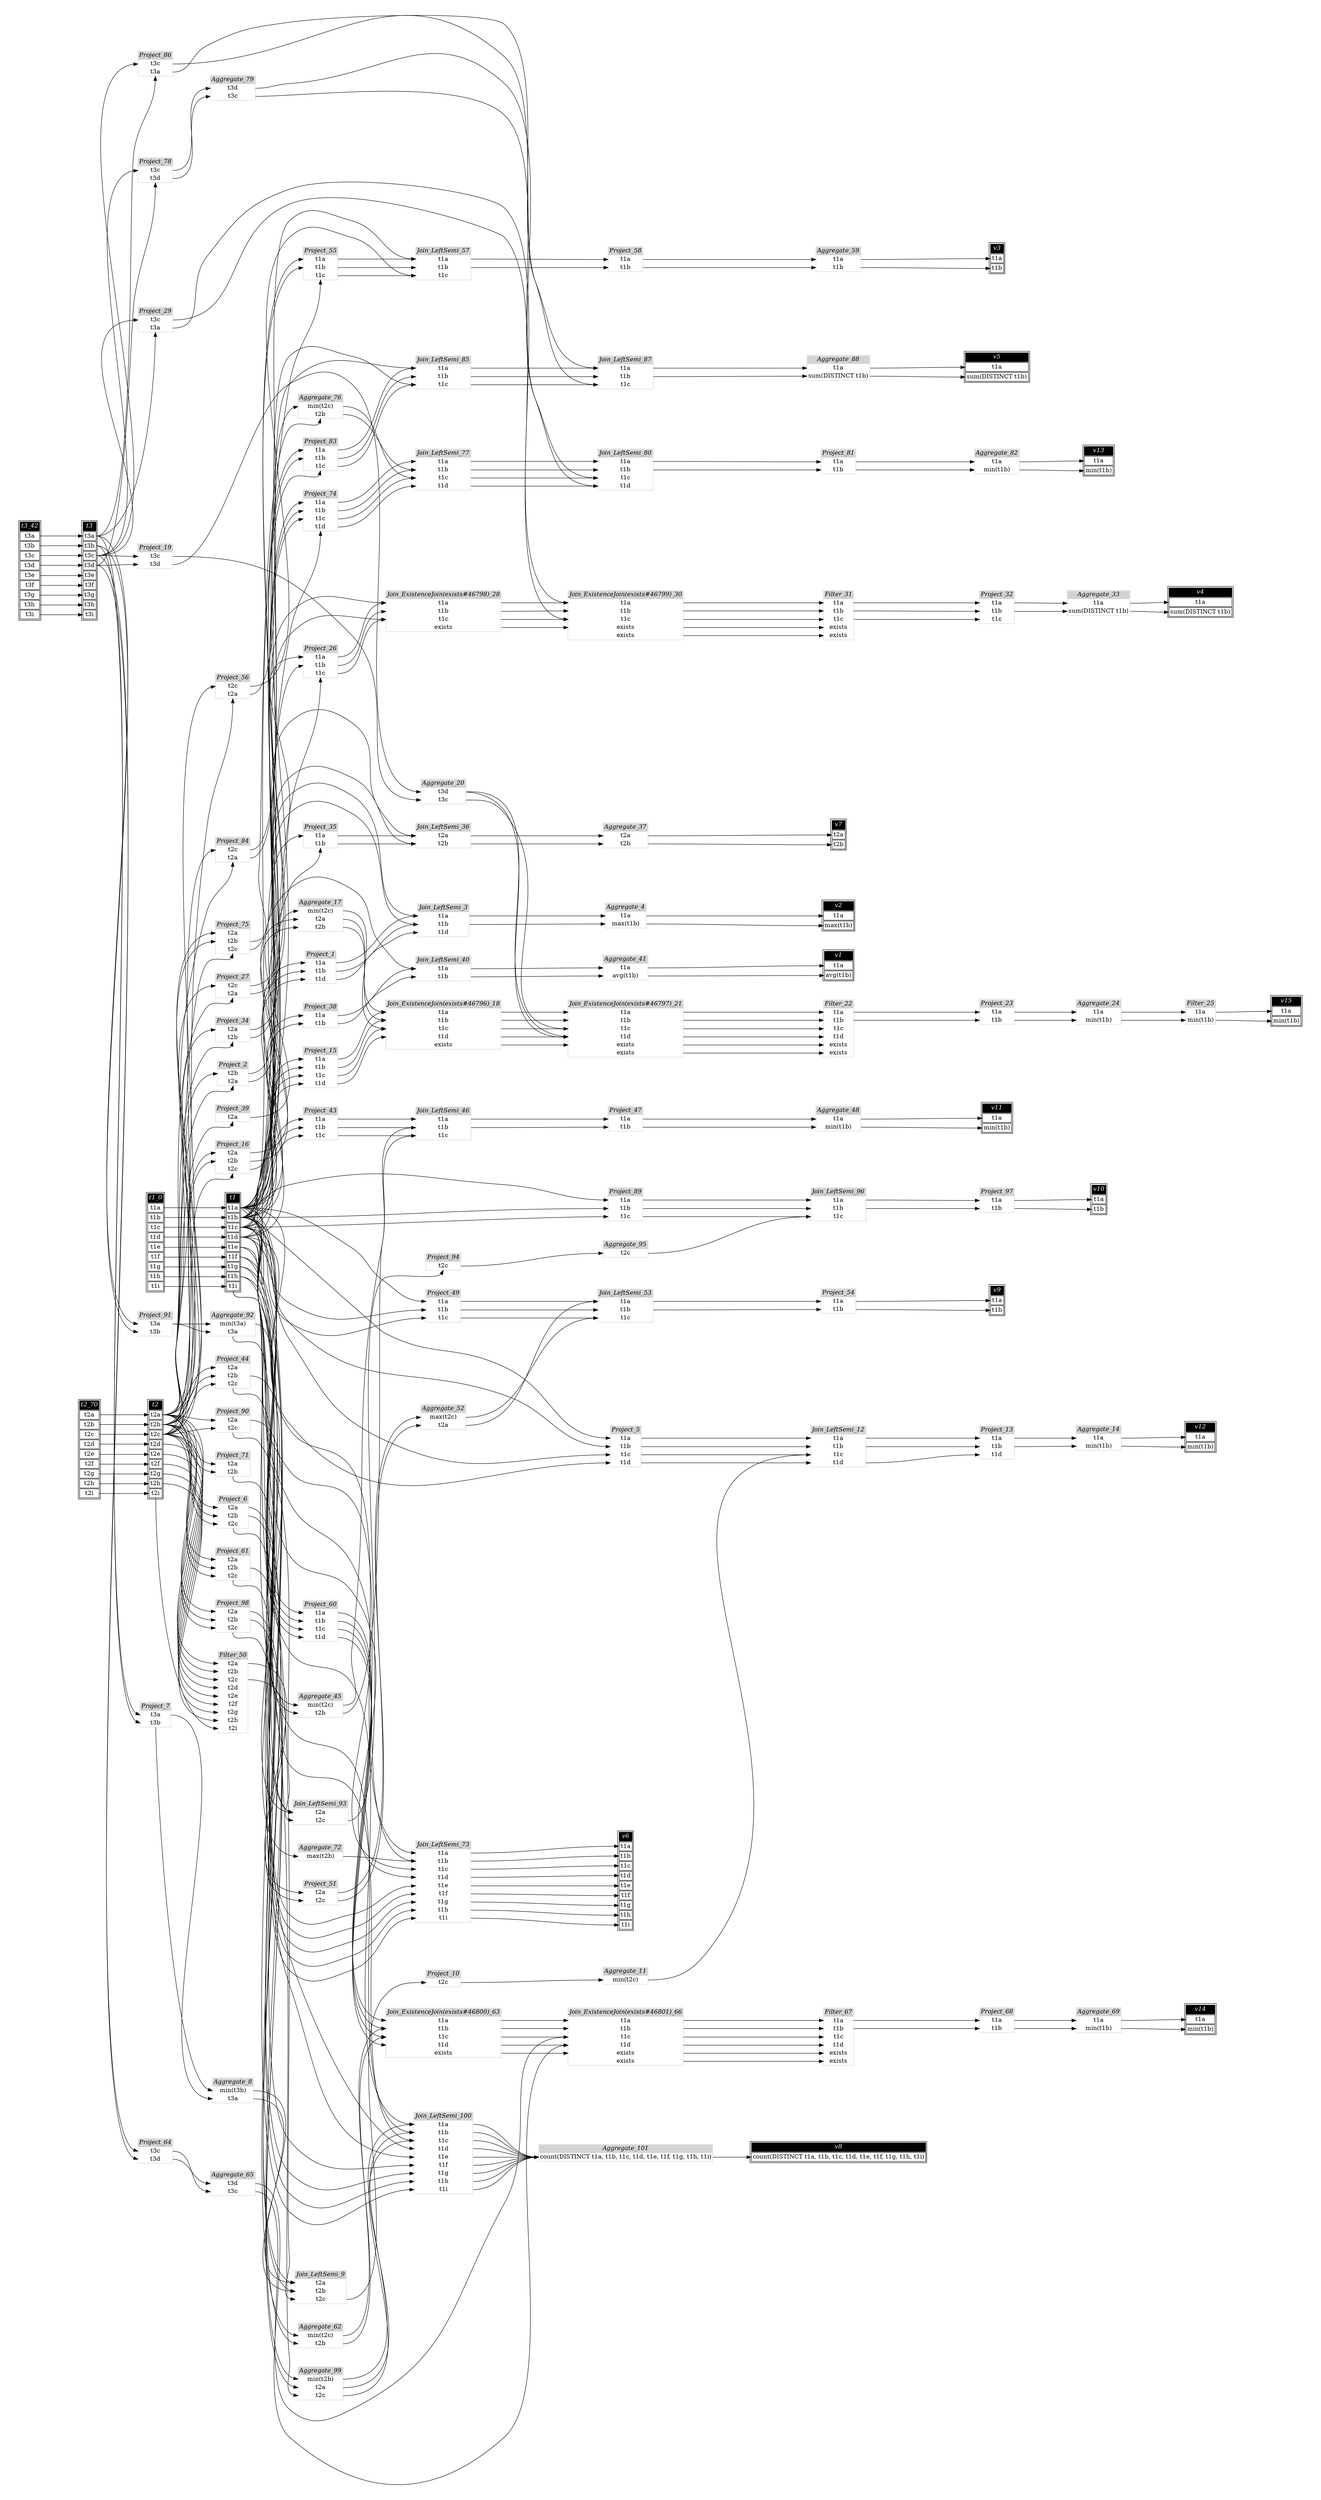 // Automatically generated by SQLFlowTestSuite


digraph {
  graph [pad="0.5" nodesep="0.5" ranksep="1" fontname="Helvetica" rankdir=LR];
  node [shape=plaintext]

  
"Aggregate_101" [label=<
<table color="lightgray" border="1" cellborder="0" cellspacing="0">
  <tr><td bgcolor="lightgray" port="nodeName"><i>Aggregate_101</i></td></tr>
  <tr><td port="0">count(DISTINCT t1a, t1b, t1c, t1d, t1e, t1f, t1g, t1h, t1i)</td></tr>
</table>>];
       

"Aggregate_11" [label=<
<table color="lightgray" border="1" cellborder="0" cellspacing="0">
  <tr><td bgcolor="lightgray" port="nodeName"><i>Aggregate_11</i></td></tr>
  <tr><td port="0">min(t2c)</td></tr>
</table>>];
       

"Aggregate_14" [label=<
<table color="lightgray" border="1" cellborder="0" cellspacing="0">
  <tr><td bgcolor="lightgray" port="nodeName"><i>Aggregate_14</i></td></tr>
  <tr><td port="0">t1a</td></tr>
<tr><td port="1">min(t1b)</td></tr>
</table>>];
       

"Aggregate_17" [label=<
<table color="lightgray" border="1" cellborder="0" cellspacing="0">
  <tr><td bgcolor="lightgray" port="nodeName"><i>Aggregate_17</i></td></tr>
  <tr><td port="0">min(t2c)</td></tr>
<tr><td port="1">t2a</td></tr>
<tr><td port="2">t2b</td></tr>
</table>>];
       

"Aggregate_20" [label=<
<table color="lightgray" border="1" cellborder="0" cellspacing="0">
  <tr><td bgcolor="lightgray" port="nodeName"><i>Aggregate_20</i></td></tr>
  <tr><td port="0">t3d</td></tr>
<tr><td port="1">t3c</td></tr>
</table>>];
       

"Aggregate_24" [label=<
<table color="lightgray" border="1" cellborder="0" cellspacing="0">
  <tr><td bgcolor="lightgray" port="nodeName"><i>Aggregate_24</i></td></tr>
  <tr><td port="0">t1a</td></tr>
<tr><td port="1">min(t1b)</td></tr>
</table>>];
       

"Aggregate_33" [label=<
<table color="lightgray" border="1" cellborder="0" cellspacing="0">
  <tr><td bgcolor="lightgray" port="nodeName"><i>Aggregate_33</i></td></tr>
  <tr><td port="0">t1a</td></tr>
<tr><td port="1">sum(DISTINCT t1b)</td></tr>
</table>>];
       

"Aggregate_37" [label=<
<table color="lightgray" border="1" cellborder="0" cellspacing="0">
  <tr><td bgcolor="lightgray" port="nodeName"><i>Aggregate_37</i></td></tr>
  <tr><td port="0">t2a</td></tr>
<tr><td port="1">t2b</td></tr>
</table>>];
       

"Aggregate_4" [label=<
<table color="lightgray" border="1" cellborder="0" cellspacing="0">
  <tr><td bgcolor="lightgray" port="nodeName"><i>Aggregate_4</i></td></tr>
  <tr><td port="0">t1a</td></tr>
<tr><td port="1">max(t1b)</td></tr>
</table>>];
       

"Aggregate_41" [label=<
<table color="lightgray" border="1" cellborder="0" cellspacing="0">
  <tr><td bgcolor="lightgray" port="nodeName"><i>Aggregate_41</i></td></tr>
  <tr><td port="0">t1a</td></tr>
<tr><td port="1">avg(t1b)</td></tr>
</table>>];
       

"Aggregate_45" [label=<
<table color="lightgray" border="1" cellborder="0" cellspacing="0">
  <tr><td bgcolor="lightgray" port="nodeName"><i>Aggregate_45</i></td></tr>
  <tr><td port="0">min(t2c)</td></tr>
<tr><td port="1">t2b</td></tr>
</table>>];
       

"Aggregate_48" [label=<
<table color="lightgray" border="1" cellborder="0" cellspacing="0">
  <tr><td bgcolor="lightgray" port="nodeName"><i>Aggregate_48</i></td></tr>
  <tr><td port="0">t1a</td></tr>
<tr><td port="1">min(t1b)</td></tr>
</table>>];
       

"Aggregate_52" [label=<
<table color="lightgray" border="1" cellborder="0" cellspacing="0">
  <tr><td bgcolor="lightgray" port="nodeName"><i>Aggregate_52</i></td></tr>
  <tr><td port="0">max(t2c)</td></tr>
<tr><td port="1">t2a</td></tr>
</table>>];
       

"Aggregate_59" [label=<
<table color="lightgray" border="1" cellborder="0" cellspacing="0">
  <tr><td bgcolor="lightgray" port="nodeName"><i>Aggregate_59</i></td></tr>
  <tr><td port="0">t1a</td></tr>
<tr><td port="1">t1b</td></tr>
</table>>];
       

"Aggregate_62" [label=<
<table color="lightgray" border="1" cellborder="0" cellspacing="0">
  <tr><td bgcolor="lightgray" port="nodeName"><i>Aggregate_62</i></td></tr>
  <tr><td port="0">min(t2c)</td></tr>
<tr><td port="1">t2b</td></tr>
</table>>];
       

"Aggregate_65" [label=<
<table color="lightgray" border="1" cellborder="0" cellspacing="0">
  <tr><td bgcolor="lightgray" port="nodeName"><i>Aggregate_65</i></td></tr>
  <tr><td port="0">t3d</td></tr>
<tr><td port="1">t3c</td></tr>
</table>>];
       

"Aggregate_69" [label=<
<table color="lightgray" border="1" cellborder="0" cellspacing="0">
  <tr><td bgcolor="lightgray" port="nodeName"><i>Aggregate_69</i></td></tr>
  <tr><td port="0">t1a</td></tr>
<tr><td port="1">min(t1b)</td></tr>
</table>>];
       

"Aggregate_72" [label=<
<table color="lightgray" border="1" cellborder="0" cellspacing="0">
  <tr><td bgcolor="lightgray" port="nodeName"><i>Aggregate_72</i></td></tr>
  <tr><td port="0">max(t2b)</td></tr>
</table>>];
       

"Aggregate_76" [label=<
<table color="lightgray" border="1" cellborder="0" cellspacing="0">
  <tr><td bgcolor="lightgray" port="nodeName"><i>Aggregate_76</i></td></tr>
  <tr><td port="0">min(t2c)</td></tr>
<tr><td port="1">t2b</td></tr>
</table>>];
       

"Aggregate_79" [label=<
<table color="lightgray" border="1" cellborder="0" cellspacing="0">
  <tr><td bgcolor="lightgray" port="nodeName"><i>Aggregate_79</i></td></tr>
  <tr><td port="0">t3d</td></tr>
<tr><td port="1">t3c</td></tr>
</table>>];
       

"Aggregate_8" [label=<
<table color="lightgray" border="1" cellborder="0" cellspacing="0">
  <tr><td bgcolor="lightgray" port="nodeName"><i>Aggregate_8</i></td></tr>
  <tr><td port="0">min(t3b)</td></tr>
<tr><td port="1">t3a</td></tr>
</table>>];
       

"Aggregate_82" [label=<
<table color="lightgray" border="1" cellborder="0" cellspacing="0">
  <tr><td bgcolor="lightgray" port="nodeName"><i>Aggregate_82</i></td></tr>
  <tr><td port="0">t1a</td></tr>
<tr><td port="1">min(t1b)</td></tr>
</table>>];
       

"Aggregate_88" [label=<
<table color="lightgray" border="1" cellborder="0" cellspacing="0">
  <tr><td bgcolor="lightgray" port="nodeName"><i>Aggregate_88</i></td></tr>
  <tr><td port="0">t1a</td></tr>
<tr><td port="1">sum(DISTINCT t1b)</td></tr>
</table>>];
       

"Aggregate_92" [label=<
<table color="lightgray" border="1" cellborder="0" cellspacing="0">
  <tr><td bgcolor="lightgray" port="nodeName"><i>Aggregate_92</i></td></tr>
  <tr><td port="0">min(t3a)</td></tr>
<tr><td port="1">t3a</td></tr>
</table>>];
       

"Aggregate_95" [label=<
<table color="lightgray" border="1" cellborder="0" cellspacing="0">
  <tr><td bgcolor="lightgray" port="nodeName"><i>Aggregate_95</i></td></tr>
  <tr><td port="0">t2c</td></tr>
</table>>];
       

"Aggregate_99" [label=<
<table color="lightgray" border="1" cellborder="0" cellspacing="0">
  <tr><td bgcolor="lightgray" port="nodeName"><i>Aggregate_99</i></td></tr>
  <tr><td port="0">min(t2b)</td></tr>
<tr><td port="1">t2a</td></tr>
<tr><td port="2">t2c</td></tr>
</table>>];
       

"Filter_22" [label=<
<table color="lightgray" border="1" cellborder="0" cellspacing="0">
  <tr><td bgcolor="lightgray" port="nodeName"><i>Filter_22</i></td></tr>
  <tr><td port="0">t1a</td></tr>
<tr><td port="1">t1b</td></tr>
<tr><td port="2">t1c</td></tr>
<tr><td port="3">t1d</td></tr>
<tr><td port="4">exists</td></tr>
<tr><td port="5">exists</td></tr>
</table>>];
       

"Filter_25" [label=<
<table color="lightgray" border="1" cellborder="0" cellspacing="0">
  <tr><td bgcolor="lightgray" port="nodeName"><i>Filter_25</i></td></tr>
  <tr><td port="0">t1a</td></tr>
<tr><td port="1">min(t1b)</td></tr>
</table>>];
       

"Filter_31" [label=<
<table color="lightgray" border="1" cellborder="0" cellspacing="0">
  <tr><td bgcolor="lightgray" port="nodeName"><i>Filter_31</i></td></tr>
  <tr><td port="0">t1a</td></tr>
<tr><td port="1">t1b</td></tr>
<tr><td port="2">t1c</td></tr>
<tr><td port="3">exists</td></tr>
<tr><td port="4">exists</td></tr>
</table>>];
       

"Filter_50" [label=<
<table color="lightgray" border="1" cellborder="0" cellspacing="0">
  <tr><td bgcolor="lightgray" port="nodeName"><i>Filter_50</i></td></tr>
  <tr><td port="0">t2a</td></tr>
<tr><td port="1">t2b</td></tr>
<tr><td port="2">t2c</td></tr>
<tr><td port="3">t2d</td></tr>
<tr><td port="4">t2e</td></tr>
<tr><td port="5">t2f</td></tr>
<tr><td port="6">t2g</td></tr>
<tr><td port="7">t2h</td></tr>
<tr><td port="8">t2i</td></tr>
</table>>];
       

"Filter_67" [label=<
<table color="lightgray" border="1" cellborder="0" cellspacing="0">
  <tr><td bgcolor="lightgray" port="nodeName"><i>Filter_67</i></td></tr>
  <tr><td port="0">t1a</td></tr>
<tr><td port="1">t1b</td></tr>
<tr><td port="2">t1c</td></tr>
<tr><td port="3">t1d</td></tr>
<tr><td port="4">exists</td></tr>
<tr><td port="5">exists</td></tr>
</table>>];
       

"Join_ExistenceJoin(exists#46796)_18" [label=<
<table color="lightgray" border="1" cellborder="0" cellspacing="0">
  <tr><td bgcolor="lightgray" port="nodeName"><i>Join_ExistenceJoin(exists#46796)_18</i></td></tr>
  <tr><td port="0">t1a</td></tr>
<tr><td port="1">t1b</td></tr>
<tr><td port="2">t1c</td></tr>
<tr><td port="3">t1d</td></tr>
<tr><td port="4">exists</td></tr>
</table>>];
       

"Join_ExistenceJoin(exists#46797)_21" [label=<
<table color="lightgray" border="1" cellborder="0" cellspacing="0">
  <tr><td bgcolor="lightgray" port="nodeName"><i>Join_ExistenceJoin(exists#46797)_21</i></td></tr>
  <tr><td port="0">t1a</td></tr>
<tr><td port="1">t1b</td></tr>
<tr><td port="2">t1c</td></tr>
<tr><td port="3">t1d</td></tr>
<tr><td port="4">exists</td></tr>
<tr><td port="5">exists</td></tr>
</table>>];
       

"Join_ExistenceJoin(exists#46798)_28" [label=<
<table color="lightgray" border="1" cellborder="0" cellspacing="0">
  <tr><td bgcolor="lightgray" port="nodeName"><i>Join_ExistenceJoin(exists#46798)_28</i></td></tr>
  <tr><td port="0">t1a</td></tr>
<tr><td port="1">t1b</td></tr>
<tr><td port="2">t1c</td></tr>
<tr><td port="3">exists</td></tr>
</table>>];
       

"Join_ExistenceJoin(exists#46799)_30" [label=<
<table color="lightgray" border="1" cellborder="0" cellspacing="0">
  <tr><td bgcolor="lightgray" port="nodeName"><i>Join_ExistenceJoin(exists#46799)_30</i></td></tr>
  <tr><td port="0">t1a</td></tr>
<tr><td port="1">t1b</td></tr>
<tr><td port="2">t1c</td></tr>
<tr><td port="3">exists</td></tr>
<tr><td port="4">exists</td></tr>
</table>>];
       

"Join_ExistenceJoin(exists#46800)_63" [label=<
<table color="lightgray" border="1" cellborder="0" cellspacing="0">
  <tr><td bgcolor="lightgray" port="nodeName"><i>Join_ExistenceJoin(exists#46800)_63</i></td></tr>
  <tr><td port="0">t1a</td></tr>
<tr><td port="1">t1b</td></tr>
<tr><td port="2">t1c</td></tr>
<tr><td port="3">t1d</td></tr>
<tr><td port="4">exists</td></tr>
</table>>];
       

"Join_ExistenceJoin(exists#46801)_66" [label=<
<table color="lightgray" border="1" cellborder="0" cellspacing="0">
  <tr><td bgcolor="lightgray" port="nodeName"><i>Join_ExistenceJoin(exists#46801)_66</i></td></tr>
  <tr><td port="0">t1a</td></tr>
<tr><td port="1">t1b</td></tr>
<tr><td port="2">t1c</td></tr>
<tr><td port="3">t1d</td></tr>
<tr><td port="4">exists</td></tr>
<tr><td port="5">exists</td></tr>
</table>>];
       

"Join_LeftSemi_100" [label=<
<table color="lightgray" border="1" cellborder="0" cellspacing="0">
  <tr><td bgcolor="lightgray" port="nodeName"><i>Join_LeftSemi_100</i></td></tr>
  <tr><td port="0">t1a</td></tr>
<tr><td port="1">t1b</td></tr>
<tr><td port="2">t1c</td></tr>
<tr><td port="3">t1d</td></tr>
<tr><td port="4">t1e</td></tr>
<tr><td port="5">t1f</td></tr>
<tr><td port="6">t1g</td></tr>
<tr><td port="7">t1h</td></tr>
<tr><td port="8">t1i</td></tr>
</table>>];
       

"Join_LeftSemi_12" [label=<
<table color="lightgray" border="1" cellborder="0" cellspacing="0">
  <tr><td bgcolor="lightgray" port="nodeName"><i>Join_LeftSemi_12</i></td></tr>
  <tr><td port="0">t1a</td></tr>
<tr><td port="1">t1b</td></tr>
<tr><td port="2">t1c</td></tr>
<tr><td port="3">t1d</td></tr>
</table>>];
       

"Join_LeftSemi_3" [label=<
<table color="lightgray" border="1" cellborder="0" cellspacing="0">
  <tr><td bgcolor="lightgray" port="nodeName"><i>Join_LeftSemi_3</i></td></tr>
  <tr><td port="0">t1a</td></tr>
<tr><td port="1">t1b</td></tr>
<tr><td port="2">t1d</td></tr>
</table>>];
       

"Join_LeftSemi_36" [label=<
<table color="lightgray" border="1" cellborder="0" cellspacing="0">
  <tr><td bgcolor="lightgray" port="nodeName"><i>Join_LeftSemi_36</i></td></tr>
  <tr><td port="0">t2a</td></tr>
<tr><td port="1">t2b</td></tr>
</table>>];
       

"Join_LeftSemi_40" [label=<
<table color="lightgray" border="1" cellborder="0" cellspacing="0">
  <tr><td bgcolor="lightgray" port="nodeName"><i>Join_LeftSemi_40</i></td></tr>
  <tr><td port="0">t1a</td></tr>
<tr><td port="1">t1b</td></tr>
</table>>];
       

"Join_LeftSemi_46" [label=<
<table color="lightgray" border="1" cellborder="0" cellspacing="0">
  <tr><td bgcolor="lightgray" port="nodeName"><i>Join_LeftSemi_46</i></td></tr>
  <tr><td port="0">t1a</td></tr>
<tr><td port="1">t1b</td></tr>
<tr><td port="2">t1c</td></tr>
</table>>];
       

"Join_LeftSemi_53" [label=<
<table color="lightgray" border="1" cellborder="0" cellspacing="0">
  <tr><td bgcolor="lightgray" port="nodeName"><i>Join_LeftSemi_53</i></td></tr>
  <tr><td port="0">t1a</td></tr>
<tr><td port="1">t1b</td></tr>
<tr><td port="2">t1c</td></tr>
</table>>];
       

"Join_LeftSemi_57" [label=<
<table color="lightgray" border="1" cellborder="0" cellspacing="0">
  <tr><td bgcolor="lightgray" port="nodeName"><i>Join_LeftSemi_57</i></td></tr>
  <tr><td port="0">t1a</td></tr>
<tr><td port="1">t1b</td></tr>
<tr><td port="2">t1c</td></tr>
</table>>];
       

"Join_LeftSemi_73" [label=<
<table color="lightgray" border="1" cellborder="0" cellspacing="0">
  <tr><td bgcolor="lightgray" port="nodeName"><i>Join_LeftSemi_73</i></td></tr>
  <tr><td port="0">t1a</td></tr>
<tr><td port="1">t1b</td></tr>
<tr><td port="2">t1c</td></tr>
<tr><td port="3">t1d</td></tr>
<tr><td port="4">t1e</td></tr>
<tr><td port="5">t1f</td></tr>
<tr><td port="6">t1g</td></tr>
<tr><td port="7">t1h</td></tr>
<tr><td port="8">t1i</td></tr>
</table>>];
       

"Join_LeftSemi_77" [label=<
<table color="lightgray" border="1" cellborder="0" cellspacing="0">
  <tr><td bgcolor="lightgray" port="nodeName"><i>Join_LeftSemi_77</i></td></tr>
  <tr><td port="0">t1a</td></tr>
<tr><td port="1">t1b</td></tr>
<tr><td port="2">t1c</td></tr>
<tr><td port="3">t1d</td></tr>
</table>>];
       

"Join_LeftSemi_80" [label=<
<table color="lightgray" border="1" cellborder="0" cellspacing="0">
  <tr><td bgcolor="lightgray" port="nodeName"><i>Join_LeftSemi_80</i></td></tr>
  <tr><td port="0">t1a</td></tr>
<tr><td port="1">t1b</td></tr>
<tr><td port="2">t1c</td></tr>
<tr><td port="3">t1d</td></tr>
</table>>];
       

"Join_LeftSemi_85" [label=<
<table color="lightgray" border="1" cellborder="0" cellspacing="0">
  <tr><td bgcolor="lightgray" port="nodeName"><i>Join_LeftSemi_85</i></td></tr>
  <tr><td port="0">t1a</td></tr>
<tr><td port="1">t1b</td></tr>
<tr><td port="2">t1c</td></tr>
</table>>];
       

"Join_LeftSemi_87" [label=<
<table color="lightgray" border="1" cellborder="0" cellspacing="0">
  <tr><td bgcolor="lightgray" port="nodeName"><i>Join_LeftSemi_87</i></td></tr>
  <tr><td port="0">t1a</td></tr>
<tr><td port="1">t1b</td></tr>
<tr><td port="2">t1c</td></tr>
</table>>];
       

"Join_LeftSemi_9" [label=<
<table color="lightgray" border="1" cellborder="0" cellspacing="0">
  <tr><td bgcolor="lightgray" port="nodeName"><i>Join_LeftSemi_9</i></td></tr>
  <tr><td port="0">t2a</td></tr>
<tr><td port="1">t2b</td></tr>
<tr><td port="2">t2c</td></tr>
</table>>];
       

"Join_LeftSemi_93" [label=<
<table color="lightgray" border="1" cellborder="0" cellspacing="0">
  <tr><td bgcolor="lightgray" port="nodeName"><i>Join_LeftSemi_93</i></td></tr>
  <tr><td port="0">t2a</td></tr>
<tr><td port="1">t2c</td></tr>
</table>>];
       

"Join_LeftSemi_96" [label=<
<table color="lightgray" border="1" cellborder="0" cellspacing="0">
  <tr><td bgcolor="lightgray" port="nodeName"><i>Join_LeftSemi_96</i></td></tr>
  <tr><td port="0">t1a</td></tr>
<tr><td port="1">t1b</td></tr>
<tr><td port="2">t1c</td></tr>
</table>>];
       

"Project_1" [label=<
<table color="lightgray" border="1" cellborder="0" cellspacing="0">
  <tr><td bgcolor="lightgray" port="nodeName"><i>Project_1</i></td></tr>
  <tr><td port="0">t1a</td></tr>
<tr><td port="1">t1b</td></tr>
<tr><td port="2">t1d</td></tr>
</table>>];
       

"Project_10" [label=<
<table color="lightgray" border="1" cellborder="0" cellspacing="0">
  <tr><td bgcolor="lightgray" port="nodeName"><i>Project_10</i></td></tr>
  <tr><td port="0">t2c</td></tr>
</table>>];
       

"Project_13" [label=<
<table color="lightgray" border="1" cellborder="0" cellspacing="0">
  <tr><td bgcolor="lightgray" port="nodeName"><i>Project_13</i></td></tr>
  <tr><td port="0">t1a</td></tr>
<tr><td port="1">t1b</td></tr>
<tr><td port="2">t1d</td></tr>
</table>>];
       

"Project_15" [label=<
<table color="lightgray" border="1" cellborder="0" cellspacing="0">
  <tr><td bgcolor="lightgray" port="nodeName"><i>Project_15</i></td></tr>
  <tr><td port="0">t1a</td></tr>
<tr><td port="1">t1b</td></tr>
<tr><td port="2">t1c</td></tr>
<tr><td port="3">t1d</td></tr>
</table>>];
       

"Project_16" [label=<
<table color="lightgray" border="1" cellborder="0" cellspacing="0">
  <tr><td bgcolor="lightgray" port="nodeName"><i>Project_16</i></td></tr>
  <tr><td port="0">t2a</td></tr>
<tr><td port="1">t2b</td></tr>
<tr><td port="2">t2c</td></tr>
</table>>];
       

"Project_19" [label=<
<table color="lightgray" border="1" cellborder="0" cellspacing="0">
  <tr><td bgcolor="lightgray" port="nodeName"><i>Project_19</i></td></tr>
  <tr><td port="0">t3c</td></tr>
<tr><td port="1">t3d</td></tr>
</table>>];
       

"Project_2" [label=<
<table color="lightgray" border="1" cellborder="0" cellspacing="0">
  <tr><td bgcolor="lightgray" port="nodeName"><i>Project_2</i></td></tr>
  <tr><td port="0">t2b</td></tr>
<tr><td port="1">t2a</td></tr>
</table>>];
       

"Project_23" [label=<
<table color="lightgray" border="1" cellborder="0" cellspacing="0">
  <tr><td bgcolor="lightgray" port="nodeName"><i>Project_23</i></td></tr>
  <tr><td port="0">t1a</td></tr>
<tr><td port="1">t1b</td></tr>
</table>>];
       

"Project_26" [label=<
<table color="lightgray" border="1" cellborder="0" cellspacing="0">
  <tr><td bgcolor="lightgray" port="nodeName"><i>Project_26</i></td></tr>
  <tr><td port="0">t1a</td></tr>
<tr><td port="1">t1b</td></tr>
<tr><td port="2">t1c</td></tr>
</table>>];
       

"Project_27" [label=<
<table color="lightgray" border="1" cellborder="0" cellspacing="0">
  <tr><td bgcolor="lightgray" port="nodeName"><i>Project_27</i></td></tr>
  <tr><td port="0">t2c</td></tr>
<tr><td port="1">t2a</td></tr>
</table>>];
       

"Project_29" [label=<
<table color="lightgray" border="1" cellborder="0" cellspacing="0">
  <tr><td bgcolor="lightgray" port="nodeName"><i>Project_29</i></td></tr>
  <tr><td port="0">t3c</td></tr>
<tr><td port="1">t3a</td></tr>
</table>>];
       

"Project_32" [label=<
<table color="lightgray" border="1" cellborder="0" cellspacing="0">
  <tr><td bgcolor="lightgray" port="nodeName"><i>Project_32</i></td></tr>
  <tr><td port="0">t1a</td></tr>
<tr><td port="1">t1b</td></tr>
<tr><td port="2">t1c</td></tr>
</table>>];
       

"Project_34" [label=<
<table color="lightgray" border="1" cellborder="0" cellspacing="0">
  <tr><td bgcolor="lightgray" port="nodeName"><i>Project_34</i></td></tr>
  <tr><td port="0">t2a</td></tr>
<tr><td port="1">t2b</td></tr>
</table>>];
       

"Project_35" [label=<
<table color="lightgray" border="1" cellborder="0" cellspacing="0">
  <tr><td bgcolor="lightgray" port="nodeName"><i>Project_35</i></td></tr>
  <tr><td port="0">t1a</td></tr>
<tr><td port="1">t1b</td></tr>
</table>>];
       

"Project_38" [label=<
<table color="lightgray" border="1" cellborder="0" cellspacing="0">
  <tr><td bgcolor="lightgray" port="nodeName"><i>Project_38</i></td></tr>
  <tr><td port="0">t1a</td></tr>
<tr><td port="1">t1b</td></tr>
</table>>];
       

"Project_39" [label=<
<table color="lightgray" border="1" cellborder="0" cellspacing="0">
  <tr><td bgcolor="lightgray" port="nodeName"><i>Project_39</i></td></tr>
  <tr><td port="0">t2a</td></tr>
</table>>];
       

"Project_43" [label=<
<table color="lightgray" border="1" cellborder="0" cellspacing="0">
  <tr><td bgcolor="lightgray" port="nodeName"><i>Project_43</i></td></tr>
  <tr><td port="0">t1a</td></tr>
<tr><td port="1">t1b</td></tr>
<tr><td port="2">t1c</td></tr>
</table>>];
       

"Project_44" [label=<
<table color="lightgray" border="1" cellborder="0" cellspacing="0">
  <tr><td bgcolor="lightgray" port="nodeName"><i>Project_44</i></td></tr>
  <tr><td port="0">t2a</td></tr>
<tr><td port="1">t2b</td></tr>
<tr><td port="2">t2c</td></tr>
</table>>];
       

"Project_47" [label=<
<table color="lightgray" border="1" cellborder="0" cellspacing="0">
  <tr><td bgcolor="lightgray" port="nodeName"><i>Project_47</i></td></tr>
  <tr><td port="0">t1a</td></tr>
<tr><td port="1">t1b</td></tr>
</table>>];
       

"Project_49" [label=<
<table color="lightgray" border="1" cellborder="0" cellspacing="0">
  <tr><td bgcolor="lightgray" port="nodeName"><i>Project_49</i></td></tr>
  <tr><td port="0">t1a</td></tr>
<tr><td port="1">t1b</td></tr>
<tr><td port="2">t1c</td></tr>
</table>>];
       

"Project_5" [label=<
<table color="lightgray" border="1" cellborder="0" cellspacing="0">
  <tr><td bgcolor="lightgray" port="nodeName"><i>Project_5</i></td></tr>
  <tr><td port="0">t1a</td></tr>
<tr><td port="1">t1b</td></tr>
<tr><td port="2">t1c</td></tr>
<tr><td port="3">t1d</td></tr>
</table>>];
       

"Project_51" [label=<
<table color="lightgray" border="1" cellborder="0" cellspacing="0">
  <tr><td bgcolor="lightgray" port="nodeName"><i>Project_51</i></td></tr>
  <tr><td port="0">t2a</td></tr>
<tr><td port="1">t2c</td></tr>
</table>>];
       

"Project_54" [label=<
<table color="lightgray" border="1" cellborder="0" cellspacing="0">
  <tr><td bgcolor="lightgray" port="nodeName"><i>Project_54</i></td></tr>
  <tr><td port="0">t1a</td></tr>
<tr><td port="1">t1b</td></tr>
</table>>];
       

"Project_55" [label=<
<table color="lightgray" border="1" cellborder="0" cellspacing="0">
  <tr><td bgcolor="lightgray" port="nodeName"><i>Project_55</i></td></tr>
  <tr><td port="0">t1a</td></tr>
<tr><td port="1">t1b</td></tr>
<tr><td port="2">t1c</td></tr>
</table>>];
       

"Project_56" [label=<
<table color="lightgray" border="1" cellborder="0" cellspacing="0">
  <tr><td bgcolor="lightgray" port="nodeName"><i>Project_56</i></td></tr>
  <tr><td port="0">t2c</td></tr>
<tr><td port="1">t2a</td></tr>
</table>>];
       

"Project_58" [label=<
<table color="lightgray" border="1" cellborder="0" cellspacing="0">
  <tr><td bgcolor="lightgray" port="nodeName"><i>Project_58</i></td></tr>
  <tr><td port="0">t1a</td></tr>
<tr><td port="1">t1b</td></tr>
</table>>];
       

"Project_6" [label=<
<table color="lightgray" border="1" cellborder="0" cellspacing="0">
  <tr><td bgcolor="lightgray" port="nodeName"><i>Project_6</i></td></tr>
  <tr><td port="0">t2a</td></tr>
<tr><td port="1">t2b</td></tr>
<tr><td port="2">t2c</td></tr>
</table>>];
       

"Project_60" [label=<
<table color="lightgray" border="1" cellborder="0" cellspacing="0">
  <tr><td bgcolor="lightgray" port="nodeName"><i>Project_60</i></td></tr>
  <tr><td port="0">t1a</td></tr>
<tr><td port="1">t1b</td></tr>
<tr><td port="2">t1c</td></tr>
<tr><td port="3">t1d</td></tr>
</table>>];
       

"Project_61" [label=<
<table color="lightgray" border="1" cellborder="0" cellspacing="0">
  <tr><td bgcolor="lightgray" port="nodeName"><i>Project_61</i></td></tr>
  <tr><td port="0">t2a</td></tr>
<tr><td port="1">t2b</td></tr>
<tr><td port="2">t2c</td></tr>
</table>>];
       

"Project_64" [label=<
<table color="lightgray" border="1" cellborder="0" cellspacing="0">
  <tr><td bgcolor="lightgray" port="nodeName"><i>Project_64</i></td></tr>
  <tr><td port="0">t3c</td></tr>
<tr><td port="1">t3d</td></tr>
</table>>];
       

"Project_68" [label=<
<table color="lightgray" border="1" cellborder="0" cellspacing="0">
  <tr><td bgcolor="lightgray" port="nodeName"><i>Project_68</i></td></tr>
  <tr><td port="0">t1a</td></tr>
<tr><td port="1">t1b</td></tr>
</table>>];
       

"Project_7" [label=<
<table color="lightgray" border="1" cellborder="0" cellspacing="0">
  <tr><td bgcolor="lightgray" port="nodeName"><i>Project_7</i></td></tr>
  <tr><td port="0">t3a</td></tr>
<tr><td port="1">t3b</td></tr>
</table>>];
       

"Project_71" [label=<
<table color="lightgray" border="1" cellborder="0" cellspacing="0">
  <tr><td bgcolor="lightgray" port="nodeName"><i>Project_71</i></td></tr>
  <tr><td port="0">t2a</td></tr>
<tr><td port="1">t2b</td></tr>
</table>>];
       

"Project_74" [label=<
<table color="lightgray" border="1" cellborder="0" cellspacing="0">
  <tr><td bgcolor="lightgray" port="nodeName"><i>Project_74</i></td></tr>
  <tr><td port="0">t1a</td></tr>
<tr><td port="1">t1b</td></tr>
<tr><td port="2">t1c</td></tr>
<tr><td port="3">t1d</td></tr>
</table>>];
       

"Project_75" [label=<
<table color="lightgray" border="1" cellborder="0" cellspacing="0">
  <tr><td bgcolor="lightgray" port="nodeName"><i>Project_75</i></td></tr>
  <tr><td port="0">t2a</td></tr>
<tr><td port="1">t2b</td></tr>
<tr><td port="2">t2c</td></tr>
</table>>];
       

"Project_78" [label=<
<table color="lightgray" border="1" cellborder="0" cellspacing="0">
  <tr><td bgcolor="lightgray" port="nodeName"><i>Project_78</i></td></tr>
  <tr><td port="0">t3c</td></tr>
<tr><td port="1">t3d</td></tr>
</table>>];
       

"Project_81" [label=<
<table color="lightgray" border="1" cellborder="0" cellspacing="0">
  <tr><td bgcolor="lightgray" port="nodeName"><i>Project_81</i></td></tr>
  <tr><td port="0">t1a</td></tr>
<tr><td port="1">t1b</td></tr>
</table>>];
       

"Project_83" [label=<
<table color="lightgray" border="1" cellborder="0" cellspacing="0">
  <tr><td bgcolor="lightgray" port="nodeName"><i>Project_83</i></td></tr>
  <tr><td port="0">t1a</td></tr>
<tr><td port="1">t1b</td></tr>
<tr><td port="2">t1c</td></tr>
</table>>];
       

"Project_84" [label=<
<table color="lightgray" border="1" cellborder="0" cellspacing="0">
  <tr><td bgcolor="lightgray" port="nodeName"><i>Project_84</i></td></tr>
  <tr><td port="0">t2c</td></tr>
<tr><td port="1">t2a</td></tr>
</table>>];
       

"Project_86" [label=<
<table color="lightgray" border="1" cellborder="0" cellspacing="0">
  <tr><td bgcolor="lightgray" port="nodeName"><i>Project_86</i></td></tr>
  <tr><td port="0">t3c</td></tr>
<tr><td port="1">t3a</td></tr>
</table>>];
       

"Project_89" [label=<
<table color="lightgray" border="1" cellborder="0" cellspacing="0">
  <tr><td bgcolor="lightgray" port="nodeName"><i>Project_89</i></td></tr>
  <tr><td port="0">t1a</td></tr>
<tr><td port="1">t1b</td></tr>
<tr><td port="2">t1c</td></tr>
</table>>];
       

"Project_90" [label=<
<table color="lightgray" border="1" cellborder="0" cellspacing="0">
  <tr><td bgcolor="lightgray" port="nodeName"><i>Project_90</i></td></tr>
  <tr><td port="0">t2a</td></tr>
<tr><td port="1">t2c</td></tr>
</table>>];
       

"Project_91" [label=<
<table color="lightgray" border="1" cellborder="0" cellspacing="0">
  <tr><td bgcolor="lightgray" port="nodeName"><i>Project_91</i></td></tr>
  <tr><td port="0">t3a</td></tr>
<tr><td port="1">t3b</td></tr>
</table>>];
       

"Project_94" [label=<
<table color="lightgray" border="1" cellborder="0" cellspacing="0">
  <tr><td bgcolor="lightgray" port="nodeName"><i>Project_94</i></td></tr>
  <tr><td port="0">t2c</td></tr>
</table>>];
       

"Project_97" [label=<
<table color="lightgray" border="1" cellborder="0" cellspacing="0">
  <tr><td bgcolor="lightgray" port="nodeName"><i>Project_97</i></td></tr>
  <tr><td port="0">t1a</td></tr>
<tr><td port="1">t1b</td></tr>
</table>>];
       

"Project_98" [label=<
<table color="lightgray" border="1" cellborder="0" cellspacing="0">
  <tr><td bgcolor="lightgray" port="nodeName"><i>Project_98</i></td></tr>
  <tr><td port="0">t2a</td></tr>
<tr><td port="1">t2b</td></tr>
<tr><td port="2">t2c</td></tr>
</table>>];
       

"t1" [color="black" label=<
<table>
  <tr><td bgcolor="black" port="nodeName"><i><font color="white">t1</font></i></td></tr>
  <tr><td port="0">t1a</td></tr>
<tr><td port="1">t1b</td></tr>
<tr><td port="2">t1c</td></tr>
<tr><td port="3">t1d</td></tr>
<tr><td port="4">t1e</td></tr>
<tr><td port="5">t1f</td></tr>
<tr><td port="6">t1g</td></tr>
<tr><td port="7">t1h</td></tr>
<tr><td port="8">t1i</td></tr>
</table>>];
       

"t1_0" [color="black" label=<
<table>
  <tr><td bgcolor="black" port="nodeName"><i><font color="white">t1_0</font></i></td></tr>
  <tr><td port="0">t1a</td></tr>
<tr><td port="1">t1b</td></tr>
<tr><td port="2">t1c</td></tr>
<tr><td port="3">t1d</td></tr>
<tr><td port="4">t1e</td></tr>
<tr><td port="5">t1f</td></tr>
<tr><td port="6">t1g</td></tr>
<tr><td port="7">t1h</td></tr>
<tr><td port="8">t1i</td></tr>
</table>>];
       

"t2" [color="black" label=<
<table>
  <tr><td bgcolor="black" port="nodeName"><i><font color="white">t2</font></i></td></tr>
  <tr><td port="0">t2a</td></tr>
<tr><td port="1">t2b</td></tr>
<tr><td port="2">t2c</td></tr>
<tr><td port="3">t2d</td></tr>
<tr><td port="4">t2e</td></tr>
<tr><td port="5">t2f</td></tr>
<tr><td port="6">t2g</td></tr>
<tr><td port="7">t2h</td></tr>
<tr><td port="8">t2i</td></tr>
</table>>];
       

"t2_70" [color="black" label=<
<table>
  <tr><td bgcolor="black" port="nodeName"><i><font color="white">t2_70</font></i></td></tr>
  <tr><td port="0">t2a</td></tr>
<tr><td port="1">t2b</td></tr>
<tr><td port="2">t2c</td></tr>
<tr><td port="3">t2d</td></tr>
<tr><td port="4">t2e</td></tr>
<tr><td port="5">t2f</td></tr>
<tr><td port="6">t2g</td></tr>
<tr><td port="7">t2h</td></tr>
<tr><td port="8">t2i</td></tr>
</table>>];
       

"t3" [color="black" label=<
<table>
  <tr><td bgcolor="black" port="nodeName"><i><font color="white">t3</font></i></td></tr>
  <tr><td port="0">t3a</td></tr>
<tr><td port="1">t3b</td></tr>
<tr><td port="2">t3c</td></tr>
<tr><td port="3">t3d</td></tr>
<tr><td port="4">t3e</td></tr>
<tr><td port="5">t3f</td></tr>
<tr><td port="6">t3g</td></tr>
<tr><td port="7">t3h</td></tr>
<tr><td port="8">t3i</td></tr>
</table>>];
       

"t3_42" [color="black" label=<
<table>
  <tr><td bgcolor="black" port="nodeName"><i><font color="white">t3_42</font></i></td></tr>
  <tr><td port="0">t3a</td></tr>
<tr><td port="1">t3b</td></tr>
<tr><td port="2">t3c</td></tr>
<tr><td port="3">t3d</td></tr>
<tr><td port="4">t3e</td></tr>
<tr><td port="5">t3f</td></tr>
<tr><td port="6">t3g</td></tr>
<tr><td port="7">t3h</td></tr>
<tr><td port="8">t3i</td></tr>
</table>>];
       

"v1" [color="black" label=<
<table>
  <tr><td bgcolor="black" port="nodeName"><i><font color="white">v1</font></i></td></tr>
  <tr><td port="0">t1a</td></tr>
<tr><td port="1">avg(t1b)</td></tr>
</table>>];
       

"v10" [color="black" label=<
<table>
  <tr><td bgcolor="black" port="nodeName"><i><font color="white">v10</font></i></td></tr>
  <tr><td port="0">t1a</td></tr>
<tr><td port="1">t1b</td></tr>
</table>>];
       

"v11" [color="black" label=<
<table>
  <tr><td bgcolor="black" port="nodeName"><i><font color="white">v11</font></i></td></tr>
  <tr><td port="0">t1a</td></tr>
<tr><td port="1">min(t1b)</td></tr>
</table>>];
       

"v12" [color="black" label=<
<table>
  <tr><td bgcolor="black" port="nodeName"><i><font color="white">v12</font></i></td></tr>
  <tr><td port="0">t1a</td></tr>
<tr><td port="1">min(t1b)</td></tr>
</table>>];
       

"v13" [color="black" label=<
<table>
  <tr><td bgcolor="black" port="nodeName"><i><font color="white">v13</font></i></td></tr>
  <tr><td port="0">t1a</td></tr>
<tr><td port="1">min(t1b)</td></tr>
</table>>];
       

"v14" [color="black" label=<
<table>
  <tr><td bgcolor="black" port="nodeName"><i><font color="white">v14</font></i></td></tr>
  <tr><td port="0">t1a</td></tr>
<tr><td port="1">min(t1b)</td></tr>
</table>>];
       

"v15" [color="black" label=<
<table>
  <tr><td bgcolor="black" port="nodeName"><i><font color="white">v15</font></i></td></tr>
  <tr><td port="0">t1a</td></tr>
<tr><td port="1">min(t1b)</td></tr>
</table>>];
       

"v2" [color="black" label=<
<table>
  <tr><td bgcolor="black" port="nodeName"><i><font color="white">v2</font></i></td></tr>
  <tr><td port="0">t1a</td></tr>
<tr><td port="1">max(t1b)</td></tr>
</table>>];
       

"v3" [color="black" label=<
<table>
  <tr><td bgcolor="black" port="nodeName"><i><font color="white">v3</font></i></td></tr>
  <tr><td port="0">t1a</td></tr>
<tr><td port="1">t1b</td></tr>
</table>>];
       

"v4" [color="black" label=<
<table>
  <tr><td bgcolor="black" port="nodeName"><i><font color="white">v4</font></i></td></tr>
  <tr><td port="0">t1a</td></tr>
<tr><td port="1">sum(DISTINCT t1b)</td></tr>
</table>>];
       

"v5" [color="black" label=<
<table>
  <tr><td bgcolor="black" port="nodeName"><i><font color="white">v5</font></i></td></tr>
  <tr><td port="0">t1a</td></tr>
<tr><td port="1">sum(DISTINCT t1b)</td></tr>
</table>>];
       

"v6" [color="black" label=<
<table>
  <tr><td bgcolor="black" port="nodeName"><i><font color="white">v6</font></i></td></tr>
  <tr><td port="0">t1a</td></tr>
<tr><td port="1">t1b</td></tr>
<tr><td port="2">t1c</td></tr>
<tr><td port="3">t1d</td></tr>
<tr><td port="4">t1e</td></tr>
<tr><td port="5">t1f</td></tr>
<tr><td port="6">t1g</td></tr>
<tr><td port="7">t1h</td></tr>
<tr><td port="8">t1i</td></tr>
</table>>];
       

"v7" [color="black" label=<
<table>
  <tr><td bgcolor="black" port="nodeName"><i><font color="white">v7</font></i></td></tr>
  <tr><td port="0">t2a</td></tr>
<tr><td port="1">t2b</td></tr>
</table>>];
       

"v8" [color="black" label=<
<table>
  <tr><td bgcolor="black" port="nodeName"><i><font color="white">v8</font></i></td></tr>
  <tr><td port="0">count(DISTINCT t1a, t1b, t1c, t1d, t1e, t1f, t1g, t1h, t1i)</td></tr>
</table>>];
       

"v9" [color="black" label=<
<table>
  <tr><td bgcolor="black" port="nodeName"><i><font color="white">v9</font></i></td></tr>
  <tr><td port="0">t1a</td></tr>
<tr><td port="1">t1b</td></tr>
</table>>];
       
  "Aggregate_101":0 -> "v8":0;
"Aggregate_11":0 -> "Join_LeftSemi_12":2;
"Aggregate_14":0 -> "v12":0;
"Aggregate_14":1 -> "v12":1;
"Aggregate_17":0 -> "Join_ExistenceJoin(exists#46796)_18":2;
"Aggregate_17":1 -> "Join_ExistenceJoin(exists#46796)_18":0;
"Aggregate_17":2 -> "Join_ExistenceJoin(exists#46796)_18":1;
"Aggregate_20":0 -> "Join_ExistenceJoin(exists#46797)_21":3;
"Aggregate_20":0 -> "Join_ExistenceJoin(exists#46797)_21":3;
"Aggregate_20":1 -> "Join_ExistenceJoin(exists#46797)_21":2;
"Aggregate_24":0 -> "Filter_25":0;
"Aggregate_24":1 -> "Filter_25":1;
"Aggregate_33":0 -> "v4":0;
"Aggregate_33":1 -> "v4":1;
"Aggregate_37":0 -> "v7":0;
"Aggregate_37":1 -> "v7":1;
"Aggregate_4":0 -> "v2":0;
"Aggregate_4":1 -> "v2":1;
"Aggregate_41":0 -> "v1":0;
"Aggregate_41":1 -> "v1":1;
"Aggregate_45":0 -> "Join_LeftSemi_46":2;
"Aggregate_45":1 -> "Join_LeftSemi_46":1;
"Aggregate_48":0 -> "v11":0;
"Aggregate_48":1 -> "v11":1;
"Aggregate_52":0 -> "Join_LeftSemi_53":2;
"Aggregate_52":1 -> "Join_LeftSemi_53":0;
"Aggregate_59":0 -> "v3":0;
"Aggregate_59":1 -> "v3":1;
"Aggregate_62":0 -> "Join_ExistenceJoin(exists#46800)_63":2;
"Aggregate_62":1 -> "Join_ExistenceJoin(exists#46800)_63":1;
"Aggregate_65":0 -> "Join_ExistenceJoin(exists#46801)_66":3;
"Aggregate_65":1 -> "Join_ExistenceJoin(exists#46801)_66":2;
"Aggregate_69":0 -> "v14":0;
"Aggregate_69":1 -> "v14":1;
"Aggregate_72":0 -> "Join_LeftSemi_73":1;
"Aggregate_76":0 -> "Join_LeftSemi_77":2;
"Aggregate_76":1 -> "Join_LeftSemi_77":1;
"Aggregate_79":0 -> "Join_LeftSemi_80":3;
"Aggregate_79":1 -> "Join_LeftSemi_80":2;
"Aggregate_8":0 -> "Join_LeftSemi_9":1;
"Aggregate_8":1 -> "Join_LeftSemi_9":0;
"Aggregate_82":0 -> "v13":0;
"Aggregate_82":1 -> "v13":1;
"Aggregate_88":0 -> "v5":0;
"Aggregate_88":1 -> "v5":1;
"Aggregate_92":0 -> "Join_LeftSemi_93":0;
"Aggregate_92":1 -> "Join_LeftSemi_93":0;
"Aggregate_95":0 -> "Join_LeftSemi_96":2;
"Aggregate_99":0 -> "Join_LeftSemi_100":1;
"Aggregate_99":1 -> "Join_LeftSemi_100":0;
"Aggregate_99":2 -> "Join_LeftSemi_100":2;
"Filter_22":0 -> "Project_23":0;
"Filter_22":1 -> "Project_23":1;
"Filter_25":0 -> "v15":0;
"Filter_25":1 -> "v15":1;
"Filter_31":0 -> "Project_32":0;
"Filter_31":1 -> "Project_32":1;
"Filter_31":2 -> "Project_32":2;
"Filter_50":0 -> "Project_51":0;
"Filter_50":2 -> "Project_51":1;
"Filter_67":0 -> "Project_68":0;
"Filter_67":1 -> "Project_68":1;
"Join_ExistenceJoin(exists#46796)_18":0 -> "Join_ExistenceJoin(exists#46797)_21":0;
"Join_ExistenceJoin(exists#46796)_18":1 -> "Join_ExistenceJoin(exists#46797)_21":1;
"Join_ExistenceJoin(exists#46796)_18":2 -> "Join_ExistenceJoin(exists#46797)_21":2;
"Join_ExistenceJoin(exists#46796)_18":3 -> "Join_ExistenceJoin(exists#46797)_21":3;
"Join_ExistenceJoin(exists#46796)_18":4 -> "Join_ExistenceJoin(exists#46797)_21":4;
"Join_ExistenceJoin(exists#46797)_21":0 -> "Filter_22":0;
"Join_ExistenceJoin(exists#46797)_21":1 -> "Filter_22":1;
"Join_ExistenceJoin(exists#46797)_21":2 -> "Filter_22":2;
"Join_ExistenceJoin(exists#46797)_21":3 -> "Filter_22":3;
"Join_ExistenceJoin(exists#46797)_21":4 -> "Filter_22":4;
"Join_ExistenceJoin(exists#46797)_21":5 -> "Filter_22":5;
"Join_ExistenceJoin(exists#46798)_28":0 -> "Join_ExistenceJoin(exists#46799)_30":0;
"Join_ExistenceJoin(exists#46798)_28":1 -> "Join_ExistenceJoin(exists#46799)_30":1;
"Join_ExistenceJoin(exists#46798)_28":2 -> "Join_ExistenceJoin(exists#46799)_30":2;
"Join_ExistenceJoin(exists#46798)_28":3 -> "Join_ExistenceJoin(exists#46799)_30":3;
"Join_ExistenceJoin(exists#46799)_30":0 -> "Filter_31":0;
"Join_ExistenceJoin(exists#46799)_30":1 -> "Filter_31":1;
"Join_ExistenceJoin(exists#46799)_30":2 -> "Filter_31":2;
"Join_ExistenceJoin(exists#46799)_30":3 -> "Filter_31":3;
"Join_ExistenceJoin(exists#46799)_30":4 -> "Filter_31":4;
"Join_ExistenceJoin(exists#46800)_63":0 -> "Join_ExistenceJoin(exists#46801)_66":0;
"Join_ExistenceJoin(exists#46800)_63":1 -> "Join_ExistenceJoin(exists#46801)_66":1;
"Join_ExistenceJoin(exists#46800)_63":2 -> "Join_ExistenceJoin(exists#46801)_66":2;
"Join_ExistenceJoin(exists#46800)_63":3 -> "Join_ExistenceJoin(exists#46801)_66":3;
"Join_ExistenceJoin(exists#46800)_63":4 -> "Join_ExistenceJoin(exists#46801)_66":4;
"Join_ExistenceJoin(exists#46801)_66":0 -> "Filter_67":0;
"Join_ExistenceJoin(exists#46801)_66":1 -> "Filter_67":1;
"Join_ExistenceJoin(exists#46801)_66":2 -> "Filter_67":2;
"Join_ExistenceJoin(exists#46801)_66":3 -> "Filter_67":3;
"Join_ExistenceJoin(exists#46801)_66":4 -> "Filter_67":4;
"Join_ExistenceJoin(exists#46801)_66":5 -> "Filter_67":5;
"Join_LeftSemi_100":0 -> "Aggregate_101":0;
"Join_LeftSemi_100":1 -> "Aggregate_101":0;
"Join_LeftSemi_100":2 -> "Aggregate_101":0;
"Join_LeftSemi_100":3 -> "Aggregate_101":0;
"Join_LeftSemi_100":4 -> "Aggregate_101":0;
"Join_LeftSemi_100":5 -> "Aggregate_101":0;
"Join_LeftSemi_100":6 -> "Aggregate_101":0;
"Join_LeftSemi_100":7 -> "Aggregate_101":0;
"Join_LeftSemi_100":8 -> "Aggregate_101":0;
"Join_LeftSemi_12":0 -> "Project_13":0;
"Join_LeftSemi_12":1 -> "Project_13":1;
"Join_LeftSemi_12":3 -> "Project_13":2;
"Join_LeftSemi_3":0 -> "Aggregate_4":0;
"Join_LeftSemi_3":1 -> "Aggregate_4":1;
"Join_LeftSemi_36":0 -> "Aggregate_37":0;
"Join_LeftSemi_36":1 -> "Aggregate_37":1;
"Join_LeftSemi_40":0 -> "Aggregate_41":0;
"Join_LeftSemi_40":1 -> "Aggregate_41":1;
"Join_LeftSemi_46":0 -> "Project_47":0;
"Join_LeftSemi_46":1 -> "Project_47":1;
"Join_LeftSemi_53":0 -> "Project_54":0;
"Join_LeftSemi_53":1 -> "Project_54":1;
"Join_LeftSemi_57":0 -> "Project_58":0;
"Join_LeftSemi_57":1 -> "Project_58":1;
"Join_LeftSemi_73":0 -> "v6":0;
"Join_LeftSemi_73":1 -> "v6":1;
"Join_LeftSemi_73":2 -> "v6":2;
"Join_LeftSemi_73":3 -> "v6":3;
"Join_LeftSemi_73":4 -> "v6":4;
"Join_LeftSemi_73":5 -> "v6":5;
"Join_LeftSemi_73":6 -> "v6":6;
"Join_LeftSemi_73":7 -> "v6":7;
"Join_LeftSemi_73":8 -> "v6":8;
"Join_LeftSemi_77":0 -> "Join_LeftSemi_80":0;
"Join_LeftSemi_77":1 -> "Join_LeftSemi_80":1;
"Join_LeftSemi_77":2 -> "Join_LeftSemi_80":2;
"Join_LeftSemi_77":3 -> "Join_LeftSemi_80":3;
"Join_LeftSemi_80":0 -> "Project_81":0;
"Join_LeftSemi_80":1 -> "Project_81":1;
"Join_LeftSemi_85":0 -> "Join_LeftSemi_87":0;
"Join_LeftSemi_85":1 -> "Join_LeftSemi_87":1;
"Join_LeftSemi_85":2 -> "Join_LeftSemi_87":2;
"Join_LeftSemi_87":0 -> "Aggregate_88":0;
"Join_LeftSemi_87":1 -> "Aggregate_88":1;
"Join_LeftSemi_9":2 -> "Project_10":0;
"Join_LeftSemi_93":1 -> "Project_94":0;
"Join_LeftSemi_96":0 -> "Project_97":0;
"Join_LeftSemi_96":1 -> "Project_97":1;
"Project_1":0 -> "Join_LeftSemi_3":0;
"Project_1":1 -> "Join_LeftSemi_3":1;
"Project_1":2 -> "Join_LeftSemi_3":2;
"Project_10":0 -> "Aggregate_11":0;
"Project_13":0 -> "Aggregate_14":0;
"Project_13":1 -> "Aggregate_14":1;
"Project_15":0 -> "Join_ExistenceJoin(exists#46796)_18":0;
"Project_15":1 -> "Join_ExistenceJoin(exists#46796)_18":1;
"Project_15":2 -> "Join_ExistenceJoin(exists#46796)_18":2;
"Project_15":3 -> "Join_ExistenceJoin(exists#46796)_18":3;
"Project_16":0 -> "Aggregate_17":1;
"Project_16":1 -> "Aggregate_17":2;
"Project_16":2 -> "Aggregate_17":0;
"Project_19":0 -> "Aggregate_20":1;
"Project_19":1 -> "Aggregate_20":0;
"Project_2":0 -> "Join_LeftSemi_3":1;
"Project_2":1 -> "Join_LeftSemi_3":0;
"Project_23":0 -> "Aggregate_24":0;
"Project_23":1 -> "Aggregate_24":1;
"Project_26":0 -> "Join_ExistenceJoin(exists#46798)_28":0;
"Project_26":1 -> "Join_ExistenceJoin(exists#46798)_28":1;
"Project_26":2 -> "Join_ExistenceJoin(exists#46798)_28":2;
"Project_27":0 -> "Join_ExistenceJoin(exists#46798)_28":2;
"Project_27":1 -> "Join_ExistenceJoin(exists#46798)_28":0;
"Project_29":0 -> "Join_ExistenceJoin(exists#46799)_30":2;
"Project_29":1 -> "Join_ExistenceJoin(exists#46799)_30":0;
"Project_32":0 -> "Aggregate_33":0;
"Project_32":1 -> "Aggregate_33":1;
"Project_34":0 -> "Join_LeftSemi_36":0;
"Project_34":1 -> "Join_LeftSemi_36":1;
"Project_35":0 -> "Join_LeftSemi_36":0;
"Project_35":1 -> "Join_LeftSemi_36":1;
"Project_38":0 -> "Join_LeftSemi_40":0;
"Project_38":1 -> "Join_LeftSemi_40":1;
"Project_39":0 -> "Join_LeftSemi_40":0;
"Project_43":0 -> "Join_LeftSemi_46":0;
"Project_43":1 -> "Join_LeftSemi_46":1;
"Project_43":2 -> "Join_LeftSemi_46":2;
"Project_44":1 -> "Aggregate_45":1;
"Project_44":2 -> "Aggregate_45":0;
"Project_47":0 -> "Aggregate_48":0;
"Project_47":1 -> "Aggregate_48":1;
"Project_49":0 -> "Join_LeftSemi_53":0;
"Project_49":1 -> "Join_LeftSemi_53":1;
"Project_49":2 -> "Join_LeftSemi_53":2;
"Project_5":0 -> "Join_LeftSemi_12":0;
"Project_5":1 -> "Join_LeftSemi_12":1;
"Project_5":2 -> "Join_LeftSemi_12":2;
"Project_5":3 -> "Join_LeftSemi_12":3;
"Project_51":0 -> "Aggregate_52":1;
"Project_51":1 -> "Aggregate_52":0;
"Project_54":0 -> "v9":0;
"Project_54":1 -> "v9":1;
"Project_55":0 -> "Join_LeftSemi_57":0;
"Project_55":1 -> "Join_LeftSemi_57":1;
"Project_55":2 -> "Join_LeftSemi_57":2;
"Project_56":0 -> "Join_LeftSemi_57":2;
"Project_56":1 -> "Join_LeftSemi_57":0;
"Project_58":0 -> "Aggregate_59":0;
"Project_58":1 -> "Aggregate_59":1;
"Project_6":0 -> "Join_LeftSemi_9":0;
"Project_6":1 -> "Join_LeftSemi_9":1;
"Project_6":2 -> "Join_LeftSemi_9":2;
"Project_60":0 -> "Join_ExistenceJoin(exists#46800)_63":0;
"Project_60":1 -> "Join_ExistenceJoin(exists#46800)_63":1;
"Project_60":2 -> "Join_ExistenceJoin(exists#46800)_63":2;
"Project_60":3 -> "Join_ExistenceJoin(exists#46800)_63":3;
"Project_61":1 -> "Aggregate_62":1;
"Project_61":2 -> "Aggregate_62":0;
"Project_64":0 -> "Aggregate_65":1;
"Project_64":1 -> "Aggregate_65":0;
"Project_68":0 -> "Aggregate_69":0;
"Project_68":1 -> "Aggregate_69":1;
"Project_7":0 -> "Aggregate_8":1;
"Project_7":1 -> "Aggregate_8":0;
"Project_71":1 -> "Aggregate_72":0;
"Project_74":0 -> "Join_LeftSemi_77":0;
"Project_74":1 -> "Join_LeftSemi_77":1;
"Project_74":2 -> "Join_LeftSemi_77":2;
"Project_74":3 -> "Join_LeftSemi_77":3;
"Project_75":1 -> "Aggregate_76":1;
"Project_75":2 -> "Aggregate_76":0;
"Project_78":0 -> "Aggregate_79":1;
"Project_78":1 -> "Aggregate_79":0;
"Project_81":0 -> "Aggregate_82":0;
"Project_81":1 -> "Aggregate_82":1;
"Project_83":0 -> "Join_LeftSemi_85":0;
"Project_83":1 -> "Join_LeftSemi_85":1;
"Project_83":2 -> "Join_LeftSemi_85":2;
"Project_84":0 -> "Join_LeftSemi_85":2;
"Project_84":1 -> "Join_LeftSemi_85":0;
"Project_86":0 -> "Join_LeftSemi_87":2;
"Project_86":1 -> "Join_LeftSemi_87":0;
"Project_89":0 -> "Join_LeftSemi_96":0;
"Project_89":1 -> "Join_LeftSemi_96":1;
"Project_89":2 -> "Join_LeftSemi_96":2;
"Project_90":0 -> "Join_LeftSemi_93":0;
"Project_90":1 -> "Join_LeftSemi_93":1;
"Project_91":0 -> "Aggregate_92":0;
"Project_91":0 -> "Aggregate_92":1;
"Project_94":0 -> "Aggregate_95":0;
"Project_97":0 -> "v10":0;
"Project_97":1 -> "v10":1;
"Project_98":0 -> "Aggregate_99":1;
"Project_98":1 -> "Aggregate_99":0;
"Project_98":2 -> "Aggregate_99":2;
"t1":0 -> "Join_LeftSemi_100":0;
"t1":0 -> "Join_LeftSemi_73":0;
"t1":0 -> "Project_1":0;
"t1":0 -> "Project_15":0;
"t1":0 -> "Project_26":0;
"t1":0 -> "Project_35":0;
"t1":0 -> "Project_38":0;
"t1":0 -> "Project_43":0;
"t1":0 -> "Project_49":0;
"t1":0 -> "Project_5":0;
"t1":0 -> "Project_55":0;
"t1":0 -> "Project_60":0;
"t1":0 -> "Project_74":0;
"t1":0 -> "Project_83":0;
"t1":0 -> "Project_89":0;
"t1":1 -> "Join_LeftSemi_100":1;
"t1":1 -> "Join_LeftSemi_73":1;
"t1":1 -> "Project_1":1;
"t1":1 -> "Project_15":1;
"t1":1 -> "Project_26":1;
"t1":1 -> "Project_35":1;
"t1":1 -> "Project_38":1;
"t1":1 -> "Project_43":1;
"t1":1 -> "Project_49":1;
"t1":1 -> "Project_5":1;
"t1":1 -> "Project_55":1;
"t1":1 -> "Project_60":1;
"t1":1 -> "Project_74":1;
"t1":1 -> "Project_83":1;
"t1":1 -> "Project_89":1;
"t1":2 -> "Join_LeftSemi_100":2;
"t1":2 -> "Join_LeftSemi_73":2;
"t1":2 -> "Project_15":2;
"t1":2 -> "Project_26":2;
"t1":2 -> "Project_43":2;
"t1":2 -> "Project_49":2;
"t1":2 -> "Project_5":2;
"t1":2 -> "Project_55":2;
"t1":2 -> "Project_60":2;
"t1":2 -> "Project_74":2;
"t1":2 -> "Project_83":2;
"t1":2 -> "Project_89":2;
"t1":3 -> "Join_LeftSemi_100":3;
"t1":3 -> "Join_LeftSemi_73":3;
"t1":3 -> "Project_1":2;
"t1":3 -> "Project_15":3;
"t1":3 -> "Project_5":3;
"t1":3 -> "Project_60":3;
"t1":3 -> "Project_74":3;
"t1":4 -> "Join_LeftSemi_100":4;
"t1":4 -> "Join_LeftSemi_73":4;
"t1":5 -> "Join_LeftSemi_100":5;
"t1":5 -> "Join_LeftSemi_73":5;
"t1":6 -> "Join_LeftSemi_100":6;
"t1":6 -> "Join_LeftSemi_73":6;
"t1":7 -> "Join_LeftSemi_100":7;
"t1":7 -> "Join_LeftSemi_73":7;
"t1":8 -> "Join_LeftSemi_100":8;
"t1":8 -> "Join_LeftSemi_73":8;
"t1_0":0 -> "t1":0;
"t1_0":1 -> "t1":1;
"t1_0":2 -> "t1":2;
"t1_0":3 -> "t1":3;
"t1_0":4 -> "t1":4;
"t1_0":5 -> "t1":5;
"t1_0":6 -> "t1":6;
"t1_0":7 -> "t1":7;
"t1_0":8 -> "t1":8;
"t2":0 -> "Filter_50":0;
"t2":0 -> "Project_16":0;
"t2":0 -> "Project_2":1;
"t2":0 -> "Project_27":1;
"t2":0 -> "Project_34":0;
"t2":0 -> "Project_39":0;
"t2":0 -> "Project_44":0;
"t2":0 -> "Project_56":1;
"t2":0 -> "Project_6":0;
"t2":0 -> "Project_61":0;
"t2":0 -> "Project_71":0;
"t2":0 -> "Project_75":0;
"t2":0 -> "Project_84":1;
"t2":0 -> "Project_90":0;
"t2":0 -> "Project_98":0;
"t2":1 -> "Filter_50":1;
"t2":1 -> "Project_16":1;
"t2":1 -> "Project_2":0;
"t2":1 -> "Project_34":1;
"t2":1 -> "Project_44":1;
"t2":1 -> "Project_6":1;
"t2":1 -> "Project_61":1;
"t2":1 -> "Project_71":1;
"t2":1 -> "Project_75":1;
"t2":1 -> "Project_98":1;
"t2":2 -> "Filter_50":2;
"t2":2 -> "Project_16":2;
"t2":2 -> "Project_27":0;
"t2":2 -> "Project_44":2;
"t2":2 -> "Project_56":0;
"t2":2 -> "Project_6":2;
"t2":2 -> "Project_61":2;
"t2":2 -> "Project_75":2;
"t2":2 -> "Project_84":0;
"t2":2 -> "Project_90":1;
"t2":2 -> "Project_98":2;
"t2":3 -> "Filter_50":3;
"t2":4 -> "Filter_50":4;
"t2":5 -> "Filter_50":5;
"t2":6 -> "Filter_50":6;
"t2":7 -> "Filter_50":7;
"t2":8 -> "Filter_50":8;
"t2_70":0 -> "t2":0;
"t2_70":1 -> "t2":1;
"t2_70":2 -> "t2":2;
"t2_70":3 -> "t2":3;
"t2_70":4 -> "t2":4;
"t2_70":5 -> "t2":5;
"t2_70":6 -> "t2":6;
"t2_70":7 -> "t2":7;
"t2_70":8 -> "t2":8;
"t3":0 -> "Project_29":1;
"t3":0 -> "Project_7":0;
"t3":0 -> "Project_86":1;
"t3":0 -> "Project_91":0;
"t3":1 -> "Project_7":1;
"t3":1 -> "Project_91":1;
"t3":2 -> "Project_19":0;
"t3":2 -> "Project_29":0;
"t3":2 -> "Project_64":0;
"t3":2 -> "Project_78":0;
"t3":2 -> "Project_86":0;
"t3":3 -> "Project_19":1;
"t3":3 -> "Project_64":1;
"t3":3 -> "Project_78":1;
"t3_42":0 -> "t3":0;
"t3_42":1 -> "t3":1;
"t3_42":2 -> "t3":2;
"t3_42":3 -> "t3":3;
"t3_42":4 -> "t3":4;
"t3_42":5 -> "t3":5;
"t3_42":6 -> "t3":6;
"t3_42":7 -> "t3":7;
"t3_42":8 -> "t3":8;
}
       